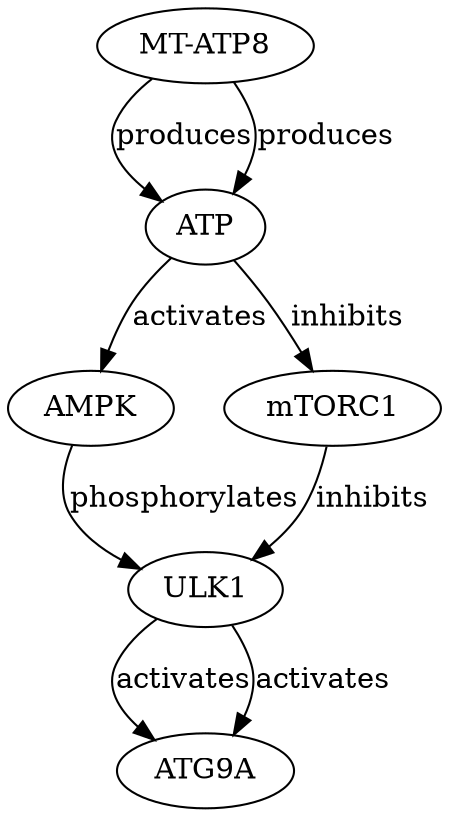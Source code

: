 digraph {
"MT-ATP8";
ATP;
AMPK;
ULK1;
ATG9A;
mTORC1;
"MT-ATP8" -> ATP [key=0, label=produces, probability=0.9, evidence="PMID:12345678"];
"MT-ATP8" -> ATP [key=1, label=produces, probability=0.9, evidence="PMID:12345678"];
ATP -> AMPK [key=0, label=activates, probability=0.8, evidence="PMID:23456789"];
ATP -> mTORC1 [key=0, label=inhibits, probability=0.75, evidence="PMID:56789012"];
AMPK -> ULK1 [key=0, label=phosphorylates, probability=0.85, evidence="PMID:34567890"];
ULK1 -> ATG9A [key=0, label=activates, probability=0.7, evidence="PMID:45678901"];
ULK1 -> ATG9A [key=1, label=activates, probability=0.7, evidence="PMID:45678901"];
mTORC1 -> ULK1 [key=0, label=inhibits, probability=0.8, evidence="PMID:67890123"];
}
